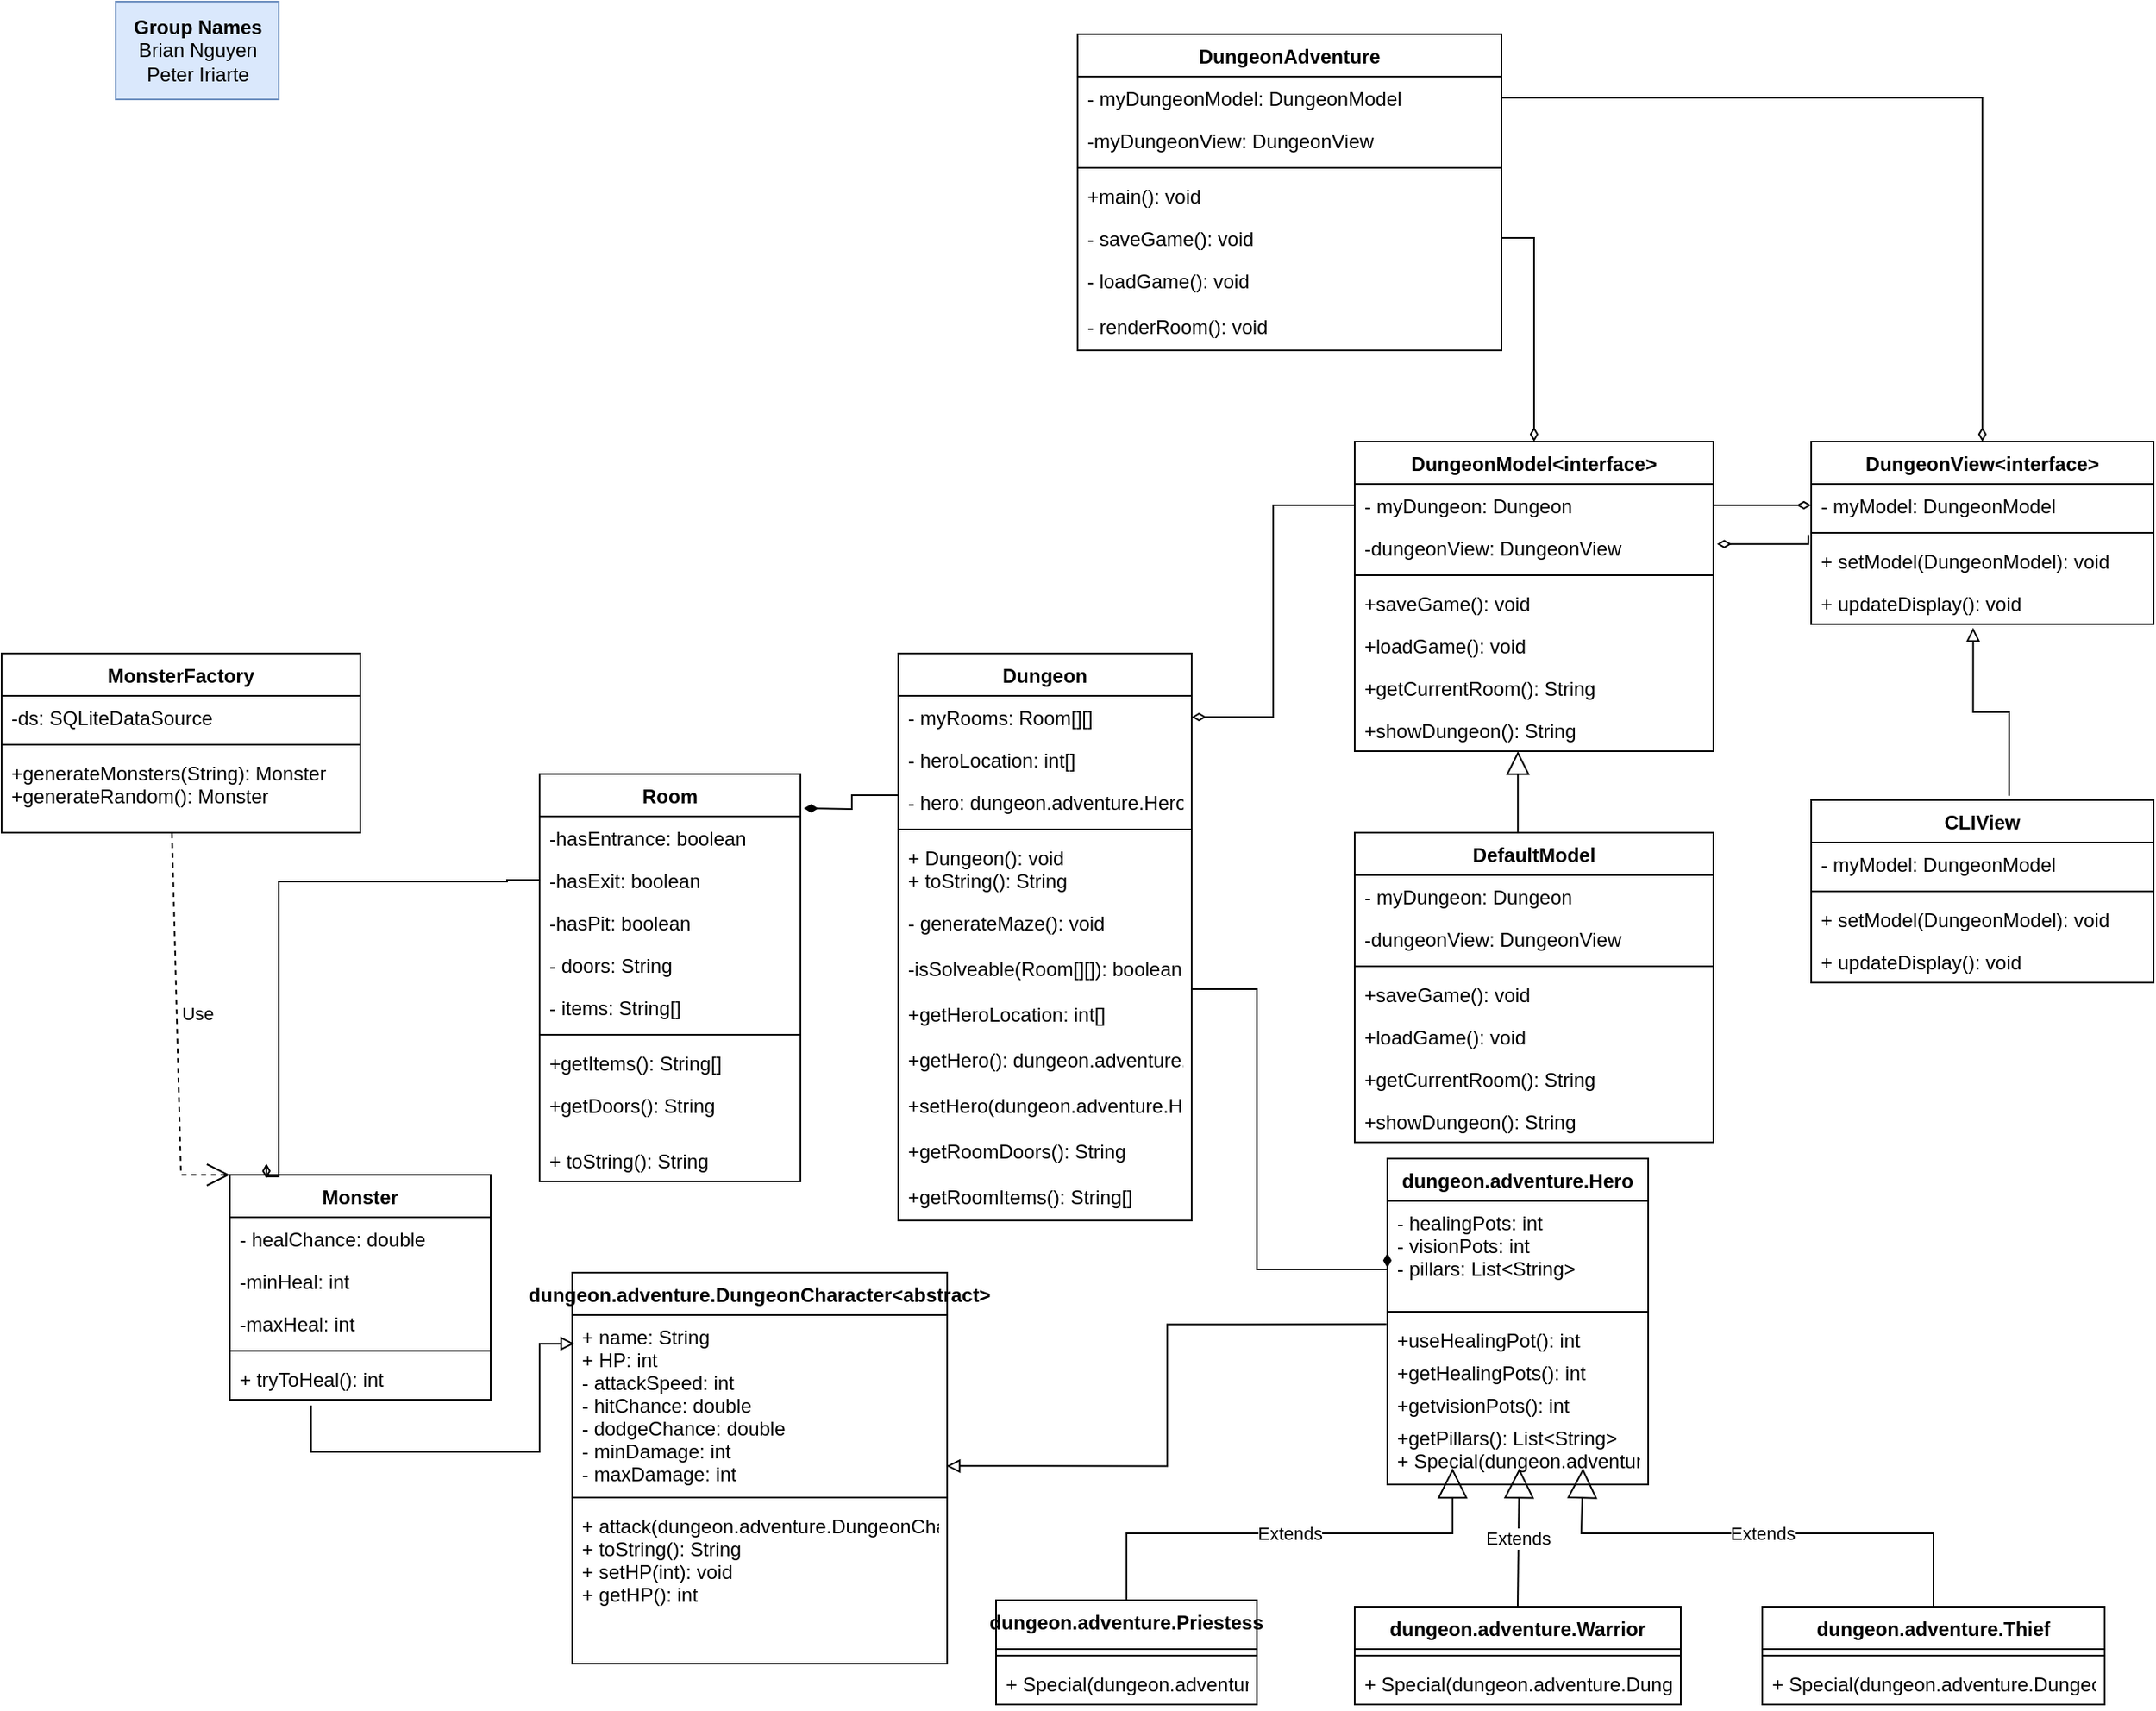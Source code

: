 <mxfile version="20.5.1" type="github">
  <diagram id="z6mJwRc4O_LnGbL8Kmjg" name="Page-1">
    <mxGraphModel dx="3365" dy="2427" grid="1" gridSize="10" guides="1" tooltips="1" connect="1" arrows="0" fold="1" page="1" pageScale="1" pageWidth="1920" pageHeight="1200" math="0" shadow="0">
      <root>
        <mxCell id="0" />
        <mxCell id="1" parent="0" />
        <mxCell id="nbmygcf86C2PuPvqUZod-41" value="Monster" style="swimlane;fontStyle=1;align=center;verticalAlign=top;childLayout=stackLayout;horizontal=1;startSize=26;horizontalStack=0;resizeParent=1;resizeParentMax=0;resizeLast=0;collapsible=1;marginBottom=0;" parent="1" vertex="1">
          <mxGeometry x="-1770" y="-440" width="160" height="138" as="geometry" />
        </mxCell>
        <mxCell id="nbmygcf86C2PuPvqUZod-42" value="- healChance: double" style="text;strokeColor=none;fillColor=none;align=left;verticalAlign=top;spacingLeft=4;spacingRight=4;overflow=hidden;rotatable=0;points=[[0,0.5],[1,0.5]];portConstraint=eastwest;" parent="nbmygcf86C2PuPvqUZod-41" vertex="1">
          <mxGeometry y="26" width="160" height="26" as="geometry" />
        </mxCell>
        <mxCell id="_CLEvV_QXawagUquFoCz-9" value="-minHeal: int" style="text;strokeColor=none;fillColor=none;align=left;verticalAlign=top;spacingLeft=4;spacingRight=4;overflow=hidden;rotatable=0;points=[[0,0.5],[1,0.5]];portConstraint=eastwest;" parent="nbmygcf86C2PuPvqUZod-41" vertex="1">
          <mxGeometry y="52" width="160" height="26" as="geometry" />
        </mxCell>
        <mxCell id="_CLEvV_QXawagUquFoCz-8" value="-maxHeal: int" style="text;strokeColor=none;fillColor=none;align=left;verticalAlign=top;spacingLeft=4;spacingRight=4;overflow=hidden;rotatable=0;points=[[0,0.5],[1,0.5]];portConstraint=eastwest;" parent="nbmygcf86C2PuPvqUZod-41" vertex="1">
          <mxGeometry y="78" width="160" height="26" as="geometry" />
        </mxCell>
        <mxCell id="nbmygcf86C2PuPvqUZod-43" value="" style="line;strokeWidth=1;fillColor=none;align=left;verticalAlign=middle;spacingTop=-1;spacingLeft=3;spacingRight=3;rotatable=0;labelPosition=right;points=[];portConstraint=eastwest;strokeColor=inherit;" parent="nbmygcf86C2PuPvqUZod-41" vertex="1">
          <mxGeometry y="104" width="160" height="8" as="geometry" />
        </mxCell>
        <mxCell id="nbmygcf86C2PuPvqUZod-44" value="+ tryToHeal(): int" style="text;strokeColor=none;fillColor=none;align=left;verticalAlign=top;spacingLeft=4;spacingRight=4;overflow=hidden;rotatable=0;points=[[0,0.5],[1,0.5]];portConstraint=eastwest;" parent="nbmygcf86C2PuPvqUZod-41" vertex="1">
          <mxGeometry y="112" width="160" height="26" as="geometry" />
        </mxCell>
        <mxCell id="nbmygcf86C2PuPvqUZod-45" value="dungeon.adventure.DungeonCharacter&lt;abstract&gt;" style="swimlane;fontStyle=1;align=center;verticalAlign=top;childLayout=stackLayout;horizontal=1;startSize=26;horizontalStack=0;resizeParent=1;resizeParentMax=0;resizeLast=0;collapsible=1;marginBottom=0;" parent="1" vertex="1">
          <mxGeometry x="-1560" y="-380" width="230" height="240" as="geometry" />
        </mxCell>
        <mxCell id="nbmygcf86C2PuPvqUZod-46" value="+ name: String&#xa;+ HP: int&#xa;- attackSpeed: int&#xa;- hitChance: double&#xa;- dodgeChance: double&#xa;- minDamage: int&#xa;- maxDamage: int&#xa;&#xa; " style="text;strokeColor=none;fillColor=none;align=left;verticalAlign=top;spacingLeft=4;spacingRight=4;overflow=hidden;rotatable=0;points=[[0,0.5],[1,0.5]];portConstraint=eastwest;" parent="nbmygcf86C2PuPvqUZod-45" vertex="1">
          <mxGeometry y="26" width="230" height="108" as="geometry" />
        </mxCell>
        <mxCell id="nbmygcf86C2PuPvqUZod-47" value="" style="line;strokeWidth=1;fillColor=none;align=left;verticalAlign=middle;spacingTop=-1;spacingLeft=3;spacingRight=3;rotatable=0;labelPosition=right;points=[];portConstraint=eastwest;strokeColor=inherit;" parent="nbmygcf86C2PuPvqUZod-45" vertex="1">
          <mxGeometry y="134" width="230" height="8" as="geometry" />
        </mxCell>
        <mxCell id="nbmygcf86C2PuPvqUZod-48" value="+ attack(dungeon.adventure.DungeonCharacter): int&#xa;+ toString(): String&#xa;+ setHP(int): void&#xa;+ getHP(): int&#xa;" style="text;strokeColor=none;fillColor=none;align=left;verticalAlign=top;spacingLeft=4;spacingRight=4;overflow=hidden;rotatable=0;points=[[0,0.5],[1,0.5]];portConstraint=eastwest;" parent="nbmygcf86C2PuPvqUZod-45" vertex="1">
          <mxGeometry y="142" width="230" height="98" as="geometry" />
        </mxCell>
        <mxCell id="nbmygcf86C2PuPvqUZod-49" value="dungeon.adventure.Hero" style="swimlane;fontStyle=1;align=center;verticalAlign=top;childLayout=stackLayout;horizontal=1;startSize=26;horizontalStack=0;resizeParent=1;resizeParentMax=0;resizeLast=0;collapsible=1;marginBottom=0;" parent="1" vertex="1">
          <mxGeometry x="-1060" y="-450" width="160" height="200" as="geometry" />
        </mxCell>
        <mxCell id="nbmygcf86C2PuPvqUZod-50" value="- healingPots: int&#xa;- visionPots: int&#xa;- pillars: List&lt;String&gt;" style="text;strokeColor=none;fillColor=none;align=left;verticalAlign=top;spacingLeft=4;spacingRight=4;overflow=hidden;rotatable=0;points=[[0,0.5],[1,0.5]];portConstraint=eastwest;" parent="nbmygcf86C2PuPvqUZod-49" vertex="1">
          <mxGeometry y="26" width="160" height="64" as="geometry" />
        </mxCell>
        <mxCell id="nbmygcf86C2PuPvqUZod-51" value="" style="line;strokeWidth=1;fillColor=none;align=left;verticalAlign=middle;spacingTop=-1;spacingLeft=3;spacingRight=3;rotatable=0;labelPosition=right;points=[];portConstraint=eastwest;strokeColor=inherit;" parent="nbmygcf86C2PuPvqUZod-49" vertex="1">
          <mxGeometry y="90" width="160" height="8" as="geometry" />
        </mxCell>
        <mxCell id="nbmygcf86C2PuPvqUZod-52" value="+useHealingPot(): int" style="text;strokeColor=none;fillColor=none;align=left;verticalAlign=top;spacingLeft=4;spacingRight=4;overflow=hidden;rotatable=0;points=[[0,0.5],[1,0.5]];portConstraint=eastwest;" parent="nbmygcf86C2PuPvqUZod-49" vertex="1">
          <mxGeometry y="98" width="160" height="20" as="geometry" />
        </mxCell>
        <mxCell id="_CLEvV_QXawagUquFoCz-10" value="+getHealingPots(): int&#xa;&#xa;" style="text;strokeColor=none;fillColor=none;align=left;verticalAlign=top;spacingLeft=4;spacingRight=4;overflow=hidden;rotatable=0;points=[[0,0.5],[1,0.5]];portConstraint=eastwest;" parent="nbmygcf86C2PuPvqUZod-49" vertex="1">
          <mxGeometry y="118" width="160" height="20" as="geometry" />
        </mxCell>
        <mxCell id="_CLEvV_QXawagUquFoCz-11" value="+getvisionPots(): int" style="text;strokeColor=none;fillColor=none;align=left;verticalAlign=top;spacingLeft=4;spacingRight=4;overflow=hidden;rotatable=0;points=[[0,0.5],[1,0.5]];portConstraint=eastwest;" parent="nbmygcf86C2PuPvqUZod-49" vertex="1">
          <mxGeometry y="138" width="160" height="20" as="geometry" />
        </mxCell>
        <mxCell id="_CLEvV_QXawagUquFoCz-12" value="+getPillars(): List&lt;String&gt;&#xa;+ Special(dungeon.adventure.DungeonCharacter): int" style="text;strokeColor=none;fillColor=none;align=left;verticalAlign=top;spacingLeft=4;spacingRight=4;overflow=hidden;rotatable=0;points=[[0,0.5],[1,0.5]];portConstraint=eastwest;" parent="nbmygcf86C2PuPvqUZod-49" vertex="1">
          <mxGeometry y="158" width="160" height="42" as="geometry" />
        </mxCell>
        <mxCell id="nbmygcf86C2PuPvqUZod-57" value="DungeonView&lt;interface&gt;&#xa;" style="swimlane;fontStyle=1;align=center;verticalAlign=top;childLayout=stackLayout;horizontal=1;startSize=26;horizontalStack=0;resizeParent=1;resizeParentMax=0;resizeLast=0;collapsible=1;marginBottom=0;" parent="1" vertex="1">
          <mxGeometry x="-800" y="-890" width="210" height="112" as="geometry" />
        </mxCell>
        <mxCell id="nbmygcf86C2PuPvqUZod-58" value="- myModel: DungeonModel" style="text;strokeColor=none;fillColor=none;align=left;verticalAlign=top;spacingLeft=4;spacingRight=4;overflow=hidden;rotatable=0;points=[[0,0.5],[1,0.5]];portConstraint=eastwest;" parent="nbmygcf86C2PuPvqUZod-57" vertex="1">
          <mxGeometry y="26" width="210" height="26" as="geometry" />
        </mxCell>
        <mxCell id="nbmygcf86C2PuPvqUZod-59" value="" style="line;strokeWidth=1;fillColor=none;align=left;verticalAlign=middle;spacingTop=-1;spacingLeft=3;spacingRight=3;rotatable=0;labelPosition=right;points=[];portConstraint=eastwest;strokeColor=inherit;" parent="nbmygcf86C2PuPvqUZod-57" vertex="1">
          <mxGeometry y="52" width="210" height="8" as="geometry" />
        </mxCell>
        <mxCell id="nbmygcf86C2PuPvqUZod-60" value="+ setModel(DungeonModel): void" style="text;strokeColor=none;fillColor=none;align=left;verticalAlign=top;spacingLeft=4;spacingRight=4;overflow=hidden;rotatable=0;points=[[0,0.5],[1,0.5]];portConstraint=eastwest;" parent="nbmygcf86C2PuPvqUZod-57" vertex="1">
          <mxGeometry y="60" width="210" height="26" as="geometry" />
        </mxCell>
        <mxCell id="_CLEvV_QXawagUquFoCz-24" value="+ updateDisplay(): void" style="text;strokeColor=none;fillColor=none;align=left;verticalAlign=top;spacingLeft=4;spacingRight=4;overflow=hidden;rotatable=0;points=[[0,0.5],[1,0.5]];portConstraint=eastwest;" parent="nbmygcf86C2PuPvqUZod-57" vertex="1">
          <mxGeometry y="86" width="210" height="26" as="geometry" />
        </mxCell>
        <mxCell id="nbmygcf86C2PuPvqUZod-61" value="DungeonModel&lt;interface&gt;&#xa;" style="swimlane;fontStyle=1;align=center;verticalAlign=top;childLayout=stackLayout;horizontal=1;startSize=26;horizontalStack=0;resizeParent=1;resizeParentMax=0;resizeLast=0;collapsible=1;marginBottom=0;" parent="1" vertex="1">
          <mxGeometry x="-1080" y="-890" width="220" height="190" as="geometry" />
        </mxCell>
        <mxCell id="nbmygcf86C2PuPvqUZod-62" value="- myDungeon: Dungeon" style="text;strokeColor=none;fillColor=none;align=left;verticalAlign=top;spacingLeft=4;spacingRight=4;overflow=hidden;rotatable=0;points=[[0,0.5],[1,0.5]];portConstraint=eastwest;" parent="nbmygcf86C2PuPvqUZod-61" vertex="1">
          <mxGeometry y="26" width="220" height="26" as="geometry" />
        </mxCell>
        <mxCell id="_CLEvV_QXawagUquFoCz-28" value="-dungeonView: DungeonView" style="text;strokeColor=none;fillColor=none;align=left;verticalAlign=top;spacingLeft=4;spacingRight=4;overflow=hidden;rotatable=0;points=[[0,0.5],[1,0.5]];portConstraint=eastwest;" parent="nbmygcf86C2PuPvqUZod-61" vertex="1">
          <mxGeometry y="52" width="220" height="26" as="geometry" />
        </mxCell>
        <mxCell id="nbmygcf86C2PuPvqUZod-63" value="" style="line;strokeWidth=1;fillColor=none;align=left;verticalAlign=middle;spacingTop=-1;spacingLeft=3;spacingRight=3;rotatable=0;labelPosition=right;points=[];portConstraint=eastwest;strokeColor=inherit;" parent="nbmygcf86C2PuPvqUZod-61" vertex="1">
          <mxGeometry y="78" width="220" height="8" as="geometry" />
        </mxCell>
        <mxCell id="nbmygcf86C2PuPvqUZod-64" value="+saveGame(): void" style="text;strokeColor=none;fillColor=none;align=left;verticalAlign=top;spacingLeft=4;spacingRight=4;overflow=hidden;rotatable=0;points=[[0,0.5],[1,0.5]];portConstraint=eastwest;" parent="nbmygcf86C2PuPvqUZod-61" vertex="1">
          <mxGeometry y="86" width="220" height="26" as="geometry" />
        </mxCell>
        <mxCell id="_CLEvV_QXawagUquFoCz-17" value="+loadGame(): void" style="text;strokeColor=none;fillColor=none;align=left;verticalAlign=top;spacingLeft=4;spacingRight=4;overflow=hidden;rotatable=0;points=[[0,0.5],[1,0.5]];portConstraint=eastwest;" parent="nbmygcf86C2PuPvqUZod-61" vertex="1">
          <mxGeometry y="112" width="220" height="26" as="geometry" />
        </mxCell>
        <mxCell id="_CLEvV_QXawagUquFoCz-16" value="+getCurrentRoom(): String" style="text;strokeColor=none;fillColor=none;align=left;verticalAlign=top;spacingLeft=4;spacingRight=4;overflow=hidden;rotatable=0;points=[[0,0.5],[1,0.5]];portConstraint=eastwest;" parent="nbmygcf86C2PuPvqUZod-61" vertex="1">
          <mxGeometry y="138" width="220" height="26" as="geometry" />
        </mxCell>
        <mxCell id="_CLEvV_QXawagUquFoCz-29" value="+showDungeon(): String" style="text;strokeColor=none;fillColor=none;align=left;verticalAlign=top;spacingLeft=4;spacingRight=4;overflow=hidden;rotatable=0;points=[[0,0.5],[1,0.5]];portConstraint=eastwest;" parent="nbmygcf86C2PuPvqUZod-61" vertex="1">
          <mxGeometry y="164" width="220" height="26" as="geometry" />
        </mxCell>
        <mxCell id="nbmygcf86C2PuPvqUZod-82" style="edgeStyle=orthogonalEdgeStyle;rounded=0;orthogonalLoop=1;jettySize=auto;html=1;exitX=0;exitY=0.25;exitDx=0;exitDy=0;entryX=1.013;entryY=-0.192;entryDx=0;entryDy=0;entryPerimeter=0;startArrow=none;startFill=0;endArrow=diamondThin;endFill=1;" parent="1" source="nbmygcf86C2PuPvqUZod-65" edge="1">
          <mxGeometry relative="1" as="geometry">
            <mxPoint x="-1417.92" y="-664.992" as="targetPoint" />
          </mxGeometry>
        </mxCell>
        <mxCell id="nbmygcf86C2PuPvqUZod-65" value="Dungeon&#xa;" style="swimlane;fontStyle=1;align=center;verticalAlign=top;childLayout=stackLayout;horizontal=1;startSize=26;horizontalStack=0;resizeParent=1;resizeParentMax=0;resizeLast=0;collapsible=1;marginBottom=0;" parent="1" vertex="1">
          <mxGeometry x="-1360" y="-760" width="180" height="348" as="geometry" />
        </mxCell>
        <mxCell id="nbmygcf86C2PuPvqUZod-66" value="- myRooms: Room[][]" style="text;strokeColor=none;fillColor=none;align=left;verticalAlign=top;spacingLeft=4;spacingRight=4;overflow=hidden;rotatable=0;points=[[0,0.5],[1,0.5]];portConstraint=eastwest;" parent="nbmygcf86C2PuPvqUZod-65" vertex="1">
          <mxGeometry y="26" width="180" height="26" as="geometry" />
        </mxCell>
        <mxCell id="_CLEvV_QXawagUquFoCz-20" value="- heroLocation: int[]" style="text;strokeColor=none;fillColor=none;align=left;verticalAlign=top;spacingLeft=4;spacingRight=4;overflow=hidden;rotatable=0;points=[[0,0.5],[1,0.5]];portConstraint=eastwest;" parent="nbmygcf86C2PuPvqUZod-65" vertex="1">
          <mxGeometry y="52" width="180" height="26" as="geometry" />
        </mxCell>
        <mxCell id="_CLEvV_QXawagUquFoCz-21" value="- hero: dungeon.adventure.Hero" style="text;strokeColor=none;fillColor=none;align=left;verticalAlign=top;spacingLeft=4;spacingRight=4;overflow=hidden;rotatable=0;points=[[0,0.5],[1,0.5]];portConstraint=eastwest;" parent="nbmygcf86C2PuPvqUZod-65" vertex="1">
          <mxGeometry y="78" width="180" height="26" as="geometry" />
        </mxCell>
        <mxCell id="nbmygcf86C2PuPvqUZod-67" value="" style="line;strokeWidth=1;fillColor=none;align=left;verticalAlign=middle;spacingTop=-1;spacingLeft=3;spacingRight=3;rotatable=0;labelPosition=right;points=[];portConstraint=eastwest;strokeColor=inherit;" parent="nbmygcf86C2PuPvqUZod-65" vertex="1">
          <mxGeometry y="104" width="180" height="8" as="geometry" />
        </mxCell>
        <mxCell id="nbmygcf86C2PuPvqUZod-68" value="+ Dungeon(): void&#xa;+ toString(): String" style="text;strokeColor=none;fillColor=none;align=left;verticalAlign=top;spacingLeft=4;spacingRight=4;overflow=hidden;rotatable=0;points=[[0,0.5],[1,0.5]];portConstraint=eastwest;" parent="nbmygcf86C2PuPvqUZod-65" vertex="1">
          <mxGeometry y="112" width="180" height="40" as="geometry" />
        </mxCell>
        <mxCell id="_CLEvV_QXawagUquFoCz-25" value="- generateMaze(): void" style="text;strokeColor=none;fillColor=none;align=left;verticalAlign=top;spacingLeft=4;spacingRight=4;overflow=hidden;rotatable=0;points=[[0,0.5],[1,0.5]];portConstraint=eastwest;" parent="nbmygcf86C2PuPvqUZod-65" vertex="1">
          <mxGeometry y="152" width="180" height="28" as="geometry" />
        </mxCell>
        <mxCell id="_CLEvV_QXawagUquFoCz-26" value="-isSolveable(Room[][]): boolean" style="text;strokeColor=none;fillColor=none;align=left;verticalAlign=top;spacingLeft=4;spacingRight=4;overflow=hidden;rotatable=0;points=[[0,0.5],[1,0.5]];portConstraint=eastwest;" parent="nbmygcf86C2PuPvqUZod-65" vertex="1">
          <mxGeometry y="180" width="180" height="28" as="geometry" />
        </mxCell>
        <mxCell id="_CLEvV_QXawagUquFoCz-22" value="+getHeroLocation: int[]" style="text;strokeColor=none;fillColor=none;align=left;verticalAlign=top;spacingLeft=4;spacingRight=4;overflow=hidden;rotatable=0;points=[[0,0.5],[1,0.5]];portConstraint=eastwest;" parent="nbmygcf86C2PuPvqUZod-65" vertex="1">
          <mxGeometry y="208" width="180" height="28" as="geometry" />
        </mxCell>
        <mxCell id="_CLEvV_QXawagUquFoCz-23" value="+getHero(): dungeon.adventure.Hero" style="text;strokeColor=none;fillColor=none;align=left;verticalAlign=top;spacingLeft=4;spacingRight=4;overflow=hidden;rotatable=0;points=[[0,0.5],[1,0.5]];portConstraint=eastwest;" parent="nbmygcf86C2PuPvqUZod-65" vertex="1">
          <mxGeometry y="236" width="180" height="28" as="geometry" />
        </mxCell>
        <mxCell id="_CLEvV_QXawagUquFoCz-47" value="+setHero(dungeon.adventure.Hero): void" style="text;strokeColor=none;fillColor=none;align=left;verticalAlign=top;spacingLeft=4;spacingRight=4;overflow=hidden;rotatable=0;points=[[0,0.5],[1,0.5]];portConstraint=eastwest;" parent="nbmygcf86C2PuPvqUZod-65" vertex="1">
          <mxGeometry y="264" width="180" height="28" as="geometry" />
        </mxCell>
        <mxCell id="_CLEvV_QXawagUquFoCz-63" value="+getRoomDoors(): String" style="text;strokeColor=none;fillColor=none;align=left;verticalAlign=top;spacingLeft=4;spacingRight=4;overflow=hidden;rotatable=0;points=[[0,0.5],[1,0.5]];portConstraint=eastwest;" parent="nbmygcf86C2PuPvqUZod-65" vertex="1">
          <mxGeometry y="292" width="180" height="28" as="geometry" />
        </mxCell>
        <mxCell id="_CLEvV_QXawagUquFoCz-64" value="+getRoomItems(): String[]" style="text;strokeColor=none;fillColor=none;align=left;verticalAlign=top;spacingLeft=4;spacingRight=4;overflow=hidden;rotatable=0;points=[[0,0.5],[1,0.5]];portConstraint=eastwest;" parent="nbmygcf86C2PuPvqUZod-65" vertex="1">
          <mxGeometry y="320" width="180" height="28" as="geometry" />
        </mxCell>
        <mxCell id="nbmygcf86C2PuPvqUZod-69" value="Room" style="swimlane;fontStyle=1;align=center;verticalAlign=top;childLayout=stackLayout;horizontal=1;startSize=26;horizontalStack=0;resizeParent=1;resizeParentMax=0;resizeLast=0;collapsible=1;marginBottom=0;" parent="1" vertex="1">
          <mxGeometry x="-1580" y="-686" width="160" height="250" as="geometry" />
        </mxCell>
        <mxCell id="_CLEvV_QXawagUquFoCz-58" value="-hasEntrance: boolean" style="text;strokeColor=none;fillColor=none;align=left;verticalAlign=top;spacingLeft=4;spacingRight=4;overflow=hidden;rotatable=0;points=[[0,0.5],[1,0.5]];portConstraint=eastwest;" parent="nbmygcf86C2PuPvqUZod-69" vertex="1">
          <mxGeometry y="26" width="160" height="26" as="geometry" />
        </mxCell>
        <mxCell id="_CLEvV_QXawagUquFoCz-57" value="-hasExit: boolean" style="text;strokeColor=none;fillColor=none;align=left;verticalAlign=top;spacingLeft=4;spacingRight=4;overflow=hidden;rotatable=0;points=[[0,0.5],[1,0.5]];portConstraint=eastwest;" parent="nbmygcf86C2PuPvqUZod-69" vertex="1">
          <mxGeometry y="52" width="160" height="26" as="geometry" />
        </mxCell>
        <mxCell id="_CLEvV_QXawagUquFoCz-56" value="-hasPit: boolean" style="text;strokeColor=none;fillColor=none;align=left;verticalAlign=top;spacingLeft=4;spacingRight=4;overflow=hidden;rotatable=0;points=[[0,0.5],[1,0.5]];portConstraint=eastwest;" parent="nbmygcf86C2PuPvqUZod-69" vertex="1">
          <mxGeometry y="78" width="160" height="26" as="geometry" />
        </mxCell>
        <mxCell id="_CLEvV_QXawagUquFoCz-6" value="- doors: String" style="text;strokeColor=none;fillColor=none;align=left;verticalAlign=top;spacingLeft=4;spacingRight=4;overflow=hidden;rotatable=0;points=[[0,0.5],[1,0.5]];portConstraint=eastwest;" parent="nbmygcf86C2PuPvqUZod-69" vertex="1">
          <mxGeometry y="104" width="160" height="26" as="geometry" />
        </mxCell>
        <mxCell id="_CLEvV_QXawagUquFoCz-59" value="- items: String[]" style="text;strokeColor=none;fillColor=none;align=left;verticalAlign=top;spacingLeft=4;spacingRight=4;overflow=hidden;rotatable=0;points=[[0,0.5],[1,0.5]];portConstraint=eastwest;" parent="nbmygcf86C2PuPvqUZod-69" vertex="1">
          <mxGeometry y="130" width="160" height="26" as="geometry" />
        </mxCell>
        <mxCell id="nbmygcf86C2PuPvqUZod-71" value="" style="line;strokeWidth=1;fillColor=none;align=left;verticalAlign=middle;spacingTop=-1;spacingLeft=3;spacingRight=3;rotatable=0;labelPosition=right;points=[];portConstraint=eastwest;strokeColor=inherit;" parent="nbmygcf86C2PuPvqUZod-69" vertex="1">
          <mxGeometry y="156" width="160" height="8" as="geometry" />
        </mxCell>
        <mxCell id="_CLEvV_QXawagUquFoCz-67" value="" style="group" parent="nbmygcf86C2PuPvqUZod-69" vertex="1" connectable="0">
          <mxGeometry y="164" width="160" height="86" as="geometry" />
        </mxCell>
        <mxCell id="_CLEvV_QXawagUquFoCz-60" value="+getItems(): String[]" style="text;strokeColor=none;fillColor=none;align=left;verticalAlign=top;spacingLeft=4;spacingRight=4;overflow=hidden;rotatable=0;points=[[0,0.5],[1,0.5]];portConstraint=eastwest;" parent="_CLEvV_QXawagUquFoCz-67" vertex="1">
          <mxGeometry width="160" height="26" as="geometry" />
        </mxCell>
        <mxCell id="_CLEvV_QXawagUquFoCz-61" value="+getDoors(): String" style="text;strokeColor=none;fillColor=none;align=left;verticalAlign=top;spacingLeft=4;spacingRight=4;overflow=hidden;rotatable=0;points=[[0,0.5],[1,0.5]];portConstraint=eastwest;" parent="_CLEvV_QXawagUquFoCz-67" vertex="1">
          <mxGeometry y="26" width="160" height="26" as="geometry" />
        </mxCell>
        <mxCell id="nbmygcf86C2PuPvqUZod-72" value="+ toString(): String" style="text;strokeColor=none;fillColor=none;align=left;verticalAlign=top;spacingLeft=4;spacingRight=4;overflow=hidden;rotatable=0;points=[[0,0.5],[1,0.5]];portConstraint=eastwest;" parent="_CLEvV_QXawagUquFoCz-67" vertex="1">
          <mxGeometry y="60" width="160" height="26" as="geometry" />
        </mxCell>
        <mxCell id="nbmygcf86C2PuPvqUZod-73" value="DungeonAdventure&#xa;" style="swimlane;fontStyle=1;align=center;verticalAlign=top;childLayout=stackLayout;horizontal=1;startSize=26;horizontalStack=0;resizeParent=1;resizeParentMax=0;resizeLast=0;collapsible=1;marginBottom=0;rounded=0;" parent="1" vertex="1">
          <mxGeometry x="-1250" y="-1140" width="260" height="194" as="geometry" />
        </mxCell>
        <mxCell id="nbmygcf86C2PuPvqUZod-74" value="- myDungeonModel: DungeonModel" style="text;strokeColor=none;fillColor=none;align=left;verticalAlign=top;spacingLeft=4;spacingRight=4;overflow=hidden;rotatable=0;points=[[0,0.5],[1,0.5]];portConstraint=eastwest;" parent="nbmygcf86C2PuPvqUZod-73" vertex="1">
          <mxGeometry y="26" width="260" height="26" as="geometry" />
        </mxCell>
        <mxCell id="_CLEvV_QXawagUquFoCz-4" value="-myDungeonView: DungeonView" style="text;strokeColor=none;fillColor=none;align=left;verticalAlign=top;spacingLeft=4;spacingRight=4;overflow=hidden;rotatable=0;points=[[0,0.5],[1,0.5]];portConstraint=eastwest;" parent="nbmygcf86C2PuPvqUZod-73" vertex="1">
          <mxGeometry y="52" width="260" height="26" as="geometry" />
        </mxCell>
        <mxCell id="nbmygcf86C2PuPvqUZod-75" value="" style="line;strokeWidth=1;fillColor=none;align=left;verticalAlign=middle;spacingTop=-1;spacingLeft=3;spacingRight=3;rotatable=0;labelPosition=right;points=[];portConstraint=eastwest;strokeColor=inherit;" parent="nbmygcf86C2PuPvqUZod-73" vertex="1">
          <mxGeometry y="78" width="260" height="8" as="geometry" />
        </mxCell>
        <mxCell id="_CLEvV_QXawagUquFoCz-18" value="+main(): void" style="text;strokeColor=none;fillColor=none;align=left;verticalAlign=top;spacingLeft=4;spacingRight=4;overflow=hidden;rotatable=0;points=[[0,0.5],[1,0.5]];portConstraint=eastwest;" parent="nbmygcf86C2PuPvqUZod-73" vertex="1">
          <mxGeometry y="86" width="260" height="26" as="geometry" />
        </mxCell>
        <mxCell id="nbmygcf86C2PuPvqUZod-76" value="- saveGame(): void&#xa;" style="text;strokeColor=none;fillColor=none;align=left;verticalAlign=top;spacingLeft=4;spacingRight=4;overflow=hidden;rotatable=0;points=[[0,0.5],[1,0.5]];portConstraint=eastwest;" parent="nbmygcf86C2PuPvqUZod-73" vertex="1">
          <mxGeometry y="112" width="260" height="26" as="geometry" />
        </mxCell>
        <mxCell id="nbmygcf86C2PuPvqUZod-81" value="- loadGame(): void" style="text;strokeColor=none;fillColor=none;align=left;verticalAlign=top;spacingLeft=4;spacingRight=4;overflow=hidden;rotatable=0;points=[[0,0.5],[1,0.5]];portConstraint=eastwest;" parent="nbmygcf86C2PuPvqUZod-73" vertex="1">
          <mxGeometry y="138" width="260" height="28" as="geometry" />
        </mxCell>
        <mxCell id="_CLEvV_QXawagUquFoCz-5" value="- renderRoom(): void" style="text;strokeColor=none;fillColor=none;align=left;verticalAlign=top;spacingLeft=4;spacingRight=4;overflow=hidden;rotatable=0;points=[[0,0.5],[1,0.5]];portConstraint=eastwest;" parent="nbmygcf86C2PuPvqUZod-73" vertex="1">
          <mxGeometry y="166" width="260" height="28" as="geometry" />
        </mxCell>
        <mxCell id="nbmygcf86C2PuPvqUZod-83" style="edgeStyle=orthogonalEdgeStyle;rounded=0;orthogonalLoop=1;jettySize=auto;html=1;exitX=0;exitY=0.5;exitDx=0;exitDy=0;startArrow=none;startFill=0;endArrow=diamondThin;endFill=0;" parent="1" source="nbmygcf86C2PuPvqUZod-62" target="nbmygcf86C2PuPvqUZod-66" edge="1">
          <mxGeometry relative="1" as="geometry" />
        </mxCell>
        <mxCell id="nbmygcf86C2PuPvqUZod-86" style="edgeStyle=orthogonalEdgeStyle;rounded=0;orthogonalLoop=1;jettySize=auto;html=1;exitX=1;exitY=0.5;exitDx=0;exitDy=0;startArrow=none;startFill=0;endArrow=diamondThin;endFill=0;" parent="1" source="nbmygcf86C2PuPvqUZod-62" target="nbmygcf86C2PuPvqUZod-58" edge="1">
          <mxGeometry relative="1" as="geometry" />
        </mxCell>
        <mxCell id="nbmygcf86C2PuPvqUZod-88" style="edgeStyle=orthogonalEdgeStyle;rounded=0;orthogonalLoop=1;jettySize=auto;html=1;exitX=0;exitY=0.5;exitDx=0;exitDy=0;startArrow=none;startFill=0;endArrow=diamondThin;endFill=0;entryX=0.14;entryY=0.015;entryDx=0;entryDy=0;entryPerimeter=0;" parent="1" target="nbmygcf86C2PuPvqUZod-41" edge="1">
          <mxGeometry relative="1" as="geometry">
            <mxPoint x="-1580.0" y="-647" as="sourcePoint" />
            <mxPoint x="-1280" y="-490" as="targetPoint" />
            <Array as="points">
              <mxPoint x="-1580" y="-621" />
              <mxPoint x="-1600" y="-621" />
              <mxPoint x="-1740" y="-620" />
              <mxPoint x="-1740" y="-439" />
              <mxPoint x="-1748" y="-439" />
            </Array>
          </mxGeometry>
        </mxCell>
        <mxCell id="nbmygcf86C2PuPvqUZod-89" style="edgeStyle=orthogonalEdgeStyle;rounded=0;orthogonalLoop=1;jettySize=auto;html=1;exitX=1;exitY=0.5;exitDx=0;exitDy=0;entryX=0;entryY=0.5;entryDx=0;entryDy=0;startArrow=none;startFill=0;endArrow=diamondThin;endFill=1;" parent="1" source="nbmygcf86C2PuPvqUZod-68" target="nbmygcf86C2PuPvqUZod-50" edge="1">
          <mxGeometry relative="1" as="geometry">
            <Array as="points">
              <mxPoint x="-1140" y="-554" />
              <mxPoint x="-1140" y="-382" />
            </Array>
          </mxGeometry>
        </mxCell>
        <mxCell id="nbmygcf86C2PuPvqUZod-92" style="edgeStyle=orthogonalEdgeStyle;rounded=0;orthogonalLoop=1;jettySize=auto;html=1;exitX=1;exitY=0.5;exitDx=0;exitDy=0;entryX=0.5;entryY=0;entryDx=0;entryDy=0;startArrow=none;startFill=0;endArrow=diamondThin;endFill=0;" parent="1" source="nbmygcf86C2PuPvqUZod-76" target="nbmygcf86C2PuPvqUZod-61" edge="1">
          <mxGeometry relative="1" as="geometry" />
        </mxCell>
        <mxCell id="nbmygcf86C2PuPvqUZod-93" style="edgeStyle=orthogonalEdgeStyle;rounded=0;orthogonalLoop=1;jettySize=auto;html=1;exitX=1;exitY=0.5;exitDx=0;exitDy=0;entryX=0.5;entryY=0;entryDx=0;entryDy=0;startArrow=none;startFill=0;endArrow=diamondThin;endFill=0;" parent="1" source="nbmygcf86C2PuPvqUZod-74" target="nbmygcf86C2PuPvqUZod-57" edge="1">
          <mxGeometry relative="1" as="geometry" />
        </mxCell>
        <mxCell id="mgGbDgRRdJfgmlNicx-C-1" value="dungeon.adventure.Priestess" style="swimlane;fontStyle=1;align=center;verticalAlign=top;childLayout=stackLayout;horizontal=1;startSize=30;horizontalStack=0;resizeParent=1;resizeParentMax=0;resizeLast=0;collapsible=1;marginBottom=0;" parent="1" vertex="1">
          <mxGeometry x="-1300" y="-179" width="160" height="64" as="geometry" />
        </mxCell>
        <mxCell id="mgGbDgRRdJfgmlNicx-C-3" value="" style="line;strokeWidth=1;fillColor=none;align=left;verticalAlign=middle;spacingTop=-1;spacingLeft=3;spacingRight=3;rotatable=0;labelPosition=right;points=[];portConstraint=eastwest;strokeColor=inherit;" parent="mgGbDgRRdJfgmlNicx-C-1" vertex="1">
          <mxGeometry y="30" width="160" height="8" as="geometry" />
        </mxCell>
        <mxCell id="mgGbDgRRdJfgmlNicx-C-4" value="+ Special(dungeon.adventure.DungeonCharacter): int" style="text;strokeColor=none;fillColor=none;align=left;verticalAlign=top;spacingLeft=4;spacingRight=4;overflow=hidden;rotatable=0;points=[[0,0.5],[1,0.5]];portConstraint=eastwest;" parent="mgGbDgRRdJfgmlNicx-C-1" vertex="1">
          <mxGeometry y="38" width="160" height="26" as="geometry" />
        </mxCell>
        <mxCell id="mgGbDgRRdJfgmlNicx-C-5" value="dungeon.adventure.Warrior" style="swimlane;fontStyle=1;align=center;verticalAlign=top;childLayout=stackLayout;horizontal=1;startSize=26;horizontalStack=0;resizeParent=1;resizeParentMax=0;resizeLast=0;collapsible=1;marginBottom=0;" parent="1" vertex="1">
          <mxGeometry x="-1080" y="-175" width="200" height="60" as="geometry" />
        </mxCell>
        <mxCell id="mgGbDgRRdJfgmlNicx-C-7" value="" style="line;strokeWidth=1;fillColor=none;align=left;verticalAlign=middle;spacingTop=-1;spacingLeft=3;spacingRight=3;rotatable=0;labelPosition=right;points=[];portConstraint=eastwest;strokeColor=inherit;" parent="mgGbDgRRdJfgmlNicx-C-5" vertex="1">
          <mxGeometry y="26" width="200" height="8" as="geometry" />
        </mxCell>
        <mxCell id="mgGbDgRRdJfgmlNicx-C-8" value="+ Special(dungeon.adventure.DungeonCharacter): int" style="text;strokeColor=none;fillColor=none;align=left;verticalAlign=top;spacingLeft=4;spacingRight=4;overflow=hidden;rotatable=0;points=[[0,0.5],[1,0.5]];portConstraint=eastwest;" parent="mgGbDgRRdJfgmlNicx-C-5" vertex="1">
          <mxGeometry y="34" width="200" height="26" as="geometry" />
        </mxCell>
        <mxCell id="mgGbDgRRdJfgmlNicx-C-9" value="dungeon.adventure.Thief" style="swimlane;fontStyle=1;align=center;verticalAlign=top;childLayout=stackLayout;horizontal=1;startSize=26;horizontalStack=0;resizeParent=1;resizeParentMax=0;resizeLast=0;collapsible=1;marginBottom=0;" parent="1" vertex="1">
          <mxGeometry x="-830" y="-175" width="210" height="60" as="geometry" />
        </mxCell>
        <mxCell id="mgGbDgRRdJfgmlNicx-C-11" value="" style="line;strokeWidth=1;fillColor=none;align=left;verticalAlign=middle;spacingTop=-1;spacingLeft=3;spacingRight=3;rotatable=0;labelPosition=right;points=[];portConstraint=eastwest;strokeColor=inherit;" parent="mgGbDgRRdJfgmlNicx-C-9" vertex="1">
          <mxGeometry y="26" width="210" height="8" as="geometry" />
        </mxCell>
        <mxCell id="mgGbDgRRdJfgmlNicx-C-12" value="+ Special(dungeon.adventure.DungeonCharacter): int" style="text;strokeColor=none;fillColor=none;align=left;verticalAlign=top;spacingLeft=4;spacingRight=4;overflow=hidden;rotatable=0;points=[[0,0.5],[1,0.5]];portConstraint=eastwest;" parent="mgGbDgRRdJfgmlNicx-C-9" vertex="1">
          <mxGeometry y="34" width="210" height="26" as="geometry" />
        </mxCell>
        <mxCell id="mgGbDgRRdJfgmlNicx-C-13" value="Extends" style="endArrow=block;endSize=16;endFill=0;html=1;rounded=0;exitX=0.5;exitY=0;exitDx=0;exitDy=0;" parent="1" source="mgGbDgRRdJfgmlNicx-C-1" edge="1">
          <mxGeometry width="160" relative="1" as="geometry">
            <mxPoint x="-1020" y="-350" as="sourcePoint" />
            <mxPoint x="-1020" y="-260" as="targetPoint" />
            <Array as="points">
              <mxPoint x="-1220" y="-220" />
              <mxPoint x="-1020" y="-220" />
            </Array>
          </mxGeometry>
        </mxCell>
        <mxCell id="mgGbDgRRdJfgmlNicx-C-16" value="Extends" style="endArrow=block;endSize=16;endFill=0;html=1;rounded=0;exitX=0.5;exitY=0;exitDx=0;exitDy=0;" parent="1" source="mgGbDgRRdJfgmlNicx-C-5" edge="1">
          <mxGeometry width="160" relative="1" as="geometry">
            <mxPoint x="-1020" y="-250" as="sourcePoint" />
            <mxPoint x="-979" y="-260" as="targetPoint" />
          </mxGeometry>
        </mxCell>
        <mxCell id="mgGbDgRRdJfgmlNicx-C-17" value="Extends" style="endArrow=block;endSize=16;endFill=0;html=1;rounded=0;exitX=0.5;exitY=0;exitDx=0;exitDy=0;" parent="1" source="mgGbDgRRdJfgmlNicx-C-9" edge="1">
          <mxGeometry width="160" relative="1" as="geometry">
            <mxPoint x="-1020" y="-250" as="sourcePoint" />
            <mxPoint x="-940" y="-260" as="targetPoint" />
            <Array as="points">
              <mxPoint x="-725" y="-220" />
              <mxPoint x="-941" y="-220" />
            </Array>
          </mxGeometry>
        </mxCell>
        <mxCell id="bl_Ud1fNasiNn88SX1_S-1" value="&lt;b&gt;Group Names&lt;/b&gt;&lt;br&gt;Brian Nguyen&lt;br&gt;Peter Iriarte" style="text;html=1;align=center;verticalAlign=middle;resizable=0;points=[];autosize=1;fillColor=#dae8fc;strokeColor=#6c8ebf;" parent="1" vertex="1">
          <mxGeometry x="-1840" y="-1160" width="100" height="60" as="geometry" />
        </mxCell>
        <mxCell id="_CLEvV_QXawagUquFoCz-3" style="edgeStyle=orthogonalEdgeStyle;rounded=0;orthogonalLoop=1;jettySize=auto;html=1;startArrow=none;startFill=0;endArrow=block;endFill=0;strokeColor=default;entryX=0.998;entryY=0.858;entryDx=0;entryDy=0;entryPerimeter=0;exitX=-0.004;exitY=0.184;exitDx=0;exitDy=0;exitPerimeter=0;" parent="1" source="nbmygcf86C2PuPvqUZod-52" target="nbmygcf86C2PuPvqUZod-46" edge="1">
          <mxGeometry relative="1" as="geometry">
            <mxPoint x="-1070" y="-330" as="sourcePoint" />
            <mxPoint x="-1360" y="-320" as="targetPoint" />
          </mxGeometry>
        </mxCell>
        <mxCell id="_CLEvV_QXawagUquFoCz-7" style="edgeStyle=orthogonalEdgeStyle;rounded=0;orthogonalLoop=1;jettySize=auto;html=1;startArrow=none;startFill=0;endArrow=block;endFill=0;strokeColor=default;entryX=0.006;entryY=0.163;entryDx=0;entryDy=0;entryPerimeter=0;exitX=0.311;exitY=1.137;exitDx=0;exitDy=0;exitPerimeter=0;" parent="1" source="nbmygcf86C2PuPvqUZod-44" target="nbmygcf86C2PuPvqUZod-46" edge="1">
          <mxGeometry relative="1" as="geometry">
            <mxPoint x="-1740" y="-300" as="sourcePoint" />
            <mxPoint x="-1660" y="-270" as="targetPoint" />
            <Array as="points">
              <mxPoint x="-1720" y="-270" />
              <mxPoint x="-1580" y="-270" />
              <mxPoint x="-1580" y="-336" />
            </Array>
          </mxGeometry>
        </mxCell>
        <mxCell id="_CLEvV_QXawagUquFoCz-27" style="edgeStyle=orthogonalEdgeStyle;rounded=0;orthogonalLoop=1;jettySize=auto;html=1;exitX=-0.008;exitY=-0.108;exitDx=0;exitDy=0;startArrow=none;startFill=0;endArrow=diamondThin;endFill=0;entryX=1.01;entryY=0.112;entryDx=0;entryDy=0;entryPerimeter=0;exitPerimeter=0;" parent="1" source="nbmygcf86C2PuPvqUZod-60" edge="1">
          <mxGeometry relative="1" as="geometry">
            <mxPoint x="-790" y="-841" as="sourcePoint" />
            <mxPoint x="-857.8" y="-827.088" as="targetPoint" />
            <Array as="points">
              <mxPoint x="-802" y="-827" />
            </Array>
          </mxGeometry>
        </mxCell>
        <mxCell id="_CLEvV_QXawagUquFoCz-30" value="DefaultModel&#xa;" style="swimlane;fontStyle=1;align=center;verticalAlign=top;childLayout=stackLayout;horizontal=1;startSize=26;horizontalStack=0;resizeParent=1;resizeParentMax=0;resizeLast=0;collapsible=1;marginBottom=0;" parent="1" vertex="1">
          <mxGeometry x="-1080" y="-650" width="220" height="190" as="geometry" />
        </mxCell>
        <mxCell id="_CLEvV_QXawagUquFoCz-31" value="- myDungeon: Dungeon" style="text;strokeColor=none;fillColor=none;align=left;verticalAlign=top;spacingLeft=4;spacingRight=4;overflow=hidden;rotatable=0;points=[[0,0.5],[1,0.5]];portConstraint=eastwest;" parent="_CLEvV_QXawagUquFoCz-30" vertex="1">
          <mxGeometry y="26" width="220" height="26" as="geometry" />
        </mxCell>
        <mxCell id="_CLEvV_QXawagUquFoCz-32" value="-dungeonView: DungeonView" style="text;strokeColor=none;fillColor=none;align=left;verticalAlign=top;spacingLeft=4;spacingRight=4;overflow=hidden;rotatable=0;points=[[0,0.5],[1,0.5]];portConstraint=eastwest;" parent="_CLEvV_QXawagUquFoCz-30" vertex="1">
          <mxGeometry y="52" width="220" height="26" as="geometry" />
        </mxCell>
        <mxCell id="_CLEvV_QXawagUquFoCz-33" value="" style="line;strokeWidth=1;fillColor=none;align=left;verticalAlign=middle;spacingTop=-1;spacingLeft=3;spacingRight=3;rotatable=0;labelPosition=right;points=[];portConstraint=eastwest;strokeColor=inherit;" parent="_CLEvV_QXawagUquFoCz-30" vertex="1">
          <mxGeometry y="78" width="220" height="8" as="geometry" />
        </mxCell>
        <mxCell id="_CLEvV_QXawagUquFoCz-34" value="+saveGame(): void" style="text;strokeColor=none;fillColor=none;align=left;verticalAlign=top;spacingLeft=4;spacingRight=4;overflow=hidden;rotatable=0;points=[[0,0.5],[1,0.5]];portConstraint=eastwest;" parent="_CLEvV_QXawagUquFoCz-30" vertex="1">
          <mxGeometry y="86" width="220" height="26" as="geometry" />
        </mxCell>
        <mxCell id="_CLEvV_QXawagUquFoCz-35" value="+loadGame(): void" style="text;strokeColor=none;fillColor=none;align=left;verticalAlign=top;spacingLeft=4;spacingRight=4;overflow=hidden;rotatable=0;points=[[0,0.5],[1,0.5]];portConstraint=eastwest;" parent="_CLEvV_QXawagUquFoCz-30" vertex="1">
          <mxGeometry y="112" width="220" height="26" as="geometry" />
        </mxCell>
        <mxCell id="_CLEvV_QXawagUquFoCz-36" value="+getCurrentRoom(): String" style="text;strokeColor=none;fillColor=none;align=left;verticalAlign=top;spacingLeft=4;spacingRight=4;overflow=hidden;rotatable=0;points=[[0,0.5],[1,0.5]];portConstraint=eastwest;" parent="_CLEvV_QXawagUquFoCz-30" vertex="1">
          <mxGeometry y="138" width="220" height="26" as="geometry" />
        </mxCell>
        <mxCell id="_CLEvV_QXawagUquFoCz-37" value="+showDungeon(): String" style="text;strokeColor=none;fillColor=none;align=left;verticalAlign=top;spacingLeft=4;spacingRight=4;overflow=hidden;rotatable=0;points=[[0,0.5],[1,0.5]];portConstraint=eastwest;" parent="_CLEvV_QXawagUquFoCz-30" vertex="1">
          <mxGeometry y="164" width="220" height="26" as="geometry" />
        </mxCell>
        <mxCell id="_CLEvV_QXawagUquFoCz-38" value="CLIView&#xa;" style="swimlane;fontStyle=1;align=center;verticalAlign=top;childLayout=stackLayout;horizontal=1;startSize=26;horizontalStack=0;resizeParent=1;resizeParentMax=0;resizeLast=0;collapsible=1;marginBottom=0;" parent="1" vertex="1">
          <mxGeometry x="-800" y="-670" width="210" height="112" as="geometry" />
        </mxCell>
        <mxCell id="_CLEvV_QXawagUquFoCz-39" value="- myModel: DungeonModel" style="text;strokeColor=none;fillColor=none;align=left;verticalAlign=top;spacingLeft=4;spacingRight=4;overflow=hidden;rotatable=0;points=[[0,0.5],[1,0.5]];portConstraint=eastwest;" parent="_CLEvV_QXawagUquFoCz-38" vertex="1">
          <mxGeometry y="26" width="210" height="26" as="geometry" />
        </mxCell>
        <mxCell id="_CLEvV_QXawagUquFoCz-40" value="" style="line;strokeWidth=1;fillColor=none;align=left;verticalAlign=middle;spacingTop=-1;spacingLeft=3;spacingRight=3;rotatable=0;labelPosition=right;points=[];portConstraint=eastwest;strokeColor=inherit;" parent="_CLEvV_QXawagUquFoCz-38" vertex="1">
          <mxGeometry y="52" width="210" height="8" as="geometry" />
        </mxCell>
        <mxCell id="_CLEvV_QXawagUquFoCz-41" value="+ setModel(DungeonModel): void" style="text;strokeColor=none;fillColor=none;align=left;verticalAlign=top;spacingLeft=4;spacingRight=4;overflow=hidden;rotatable=0;points=[[0,0.5],[1,0.5]];portConstraint=eastwest;" parent="_CLEvV_QXawagUquFoCz-38" vertex="1">
          <mxGeometry y="60" width="210" height="26" as="geometry" />
        </mxCell>
        <mxCell id="_CLEvV_QXawagUquFoCz-42" value="+ updateDisplay(): void" style="text;strokeColor=none;fillColor=none;align=left;verticalAlign=top;spacingLeft=4;spacingRight=4;overflow=hidden;rotatable=0;points=[[0,0.5],[1,0.5]];portConstraint=eastwest;" parent="_CLEvV_QXawagUquFoCz-38" vertex="1">
          <mxGeometry y="86" width="210" height="26" as="geometry" />
        </mxCell>
        <mxCell id="_CLEvV_QXawagUquFoCz-48" value="" style="endArrow=none;html=1;edgeStyle=orthogonalEdgeStyle;rounded=0;strokeColor=default;snapToPoint=1;exitX=0.473;exitY=1.085;exitDx=0;exitDy=0;exitPerimeter=0;entryX=0.578;entryY=-0.023;entryDx=0;entryDy=0;entryPerimeter=0;startArrow=block;startFill=0;" parent="1" source="_CLEvV_QXawagUquFoCz-24" target="_CLEvV_QXawagUquFoCz-38" edge="1">
          <mxGeometry relative="1" as="geometry">
            <mxPoint x="-710" y="-750" as="sourcePoint" />
            <mxPoint x="-640" y="-720" as="targetPoint" />
            <Array as="points">
              <mxPoint x="-701" y="-724" />
              <mxPoint x="-679" y="-724" />
            </Array>
          </mxGeometry>
        </mxCell>
        <mxCell id="_CLEvV_QXawagUquFoCz-54" value="" style="endArrow=block;endFill=0;endSize=12;html=1;rounded=0;strokeColor=default;exitX=0.455;exitY=0;exitDx=0;exitDy=0;exitPerimeter=0;entryX=0.455;entryY=1;entryDx=0;entryDy=0;entryPerimeter=0;" parent="1" source="_CLEvV_QXawagUquFoCz-30" target="_CLEvV_QXawagUquFoCz-29" edge="1">
          <mxGeometry width="160" relative="1" as="geometry">
            <mxPoint x="-1060" y="-700" as="sourcePoint" />
            <mxPoint x="-980" y="-690" as="targetPoint" />
          </mxGeometry>
        </mxCell>
        <mxCell id="ZhIrKOdw2gnVGBiS_Fly-1" value="MonsterFactory&#xa;" style="swimlane;fontStyle=1;align=center;verticalAlign=top;childLayout=stackLayout;horizontal=1;startSize=26;horizontalStack=0;resizeParent=1;resizeParentMax=0;resizeLast=0;collapsible=1;marginBottom=0;" vertex="1" parent="1">
          <mxGeometry x="-1910" y="-760" width="220" height="110" as="geometry" />
        </mxCell>
        <mxCell id="ZhIrKOdw2gnVGBiS_Fly-2" value="-ds: SQLiteDataSource" style="text;strokeColor=none;fillColor=none;align=left;verticalAlign=top;spacingLeft=4;spacingRight=4;overflow=hidden;rotatable=0;points=[[0,0.5],[1,0.5]];portConstraint=eastwest;" vertex="1" parent="ZhIrKOdw2gnVGBiS_Fly-1">
          <mxGeometry y="26" width="220" height="26" as="geometry" />
        </mxCell>
        <mxCell id="ZhIrKOdw2gnVGBiS_Fly-5" value="" style="line;strokeWidth=1;fillColor=none;align=left;verticalAlign=middle;spacingTop=-1;spacingLeft=3;spacingRight=3;rotatable=0;labelPosition=right;points=[];portConstraint=eastwest;strokeColor=inherit;" vertex="1" parent="ZhIrKOdw2gnVGBiS_Fly-1">
          <mxGeometry y="52" width="220" height="8" as="geometry" />
        </mxCell>
        <mxCell id="ZhIrKOdw2gnVGBiS_Fly-6" value="+generateMonsters(String): Monster&#xa;+generateRandom(): Monster" style="text;strokeColor=none;fillColor=none;align=left;verticalAlign=top;spacingLeft=4;spacingRight=4;overflow=hidden;rotatable=0;points=[[0,0.5],[1,0.5]];portConstraint=eastwest;" vertex="1" parent="ZhIrKOdw2gnVGBiS_Fly-1">
          <mxGeometry y="60" width="220" height="50" as="geometry" />
        </mxCell>
        <mxCell id="ZhIrKOdw2gnVGBiS_Fly-7" value="Use" style="endArrow=open;endSize=12;dashed=1;html=1;rounded=0;exitX=0.475;exitY=1.009;exitDx=0;exitDy=0;exitPerimeter=0;entryX=0;entryY=0;entryDx=0;entryDy=0;" edge="1" parent="1" source="ZhIrKOdw2gnVGBiS_Fly-6" target="nbmygcf86C2PuPvqUZod-41">
          <mxGeometry x="-0.083" y="13" width="160" relative="1" as="geometry">
            <mxPoint x="-1780" y="-470" as="sourcePoint" />
            <mxPoint x="-1620" y="-470" as="targetPoint" />
            <Array as="points">
              <mxPoint x="-1800" y="-440" />
            </Array>
            <mxPoint y="1" as="offset" />
          </mxGeometry>
        </mxCell>
      </root>
    </mxGraphModel>
  </diagram>
</mxfile>
